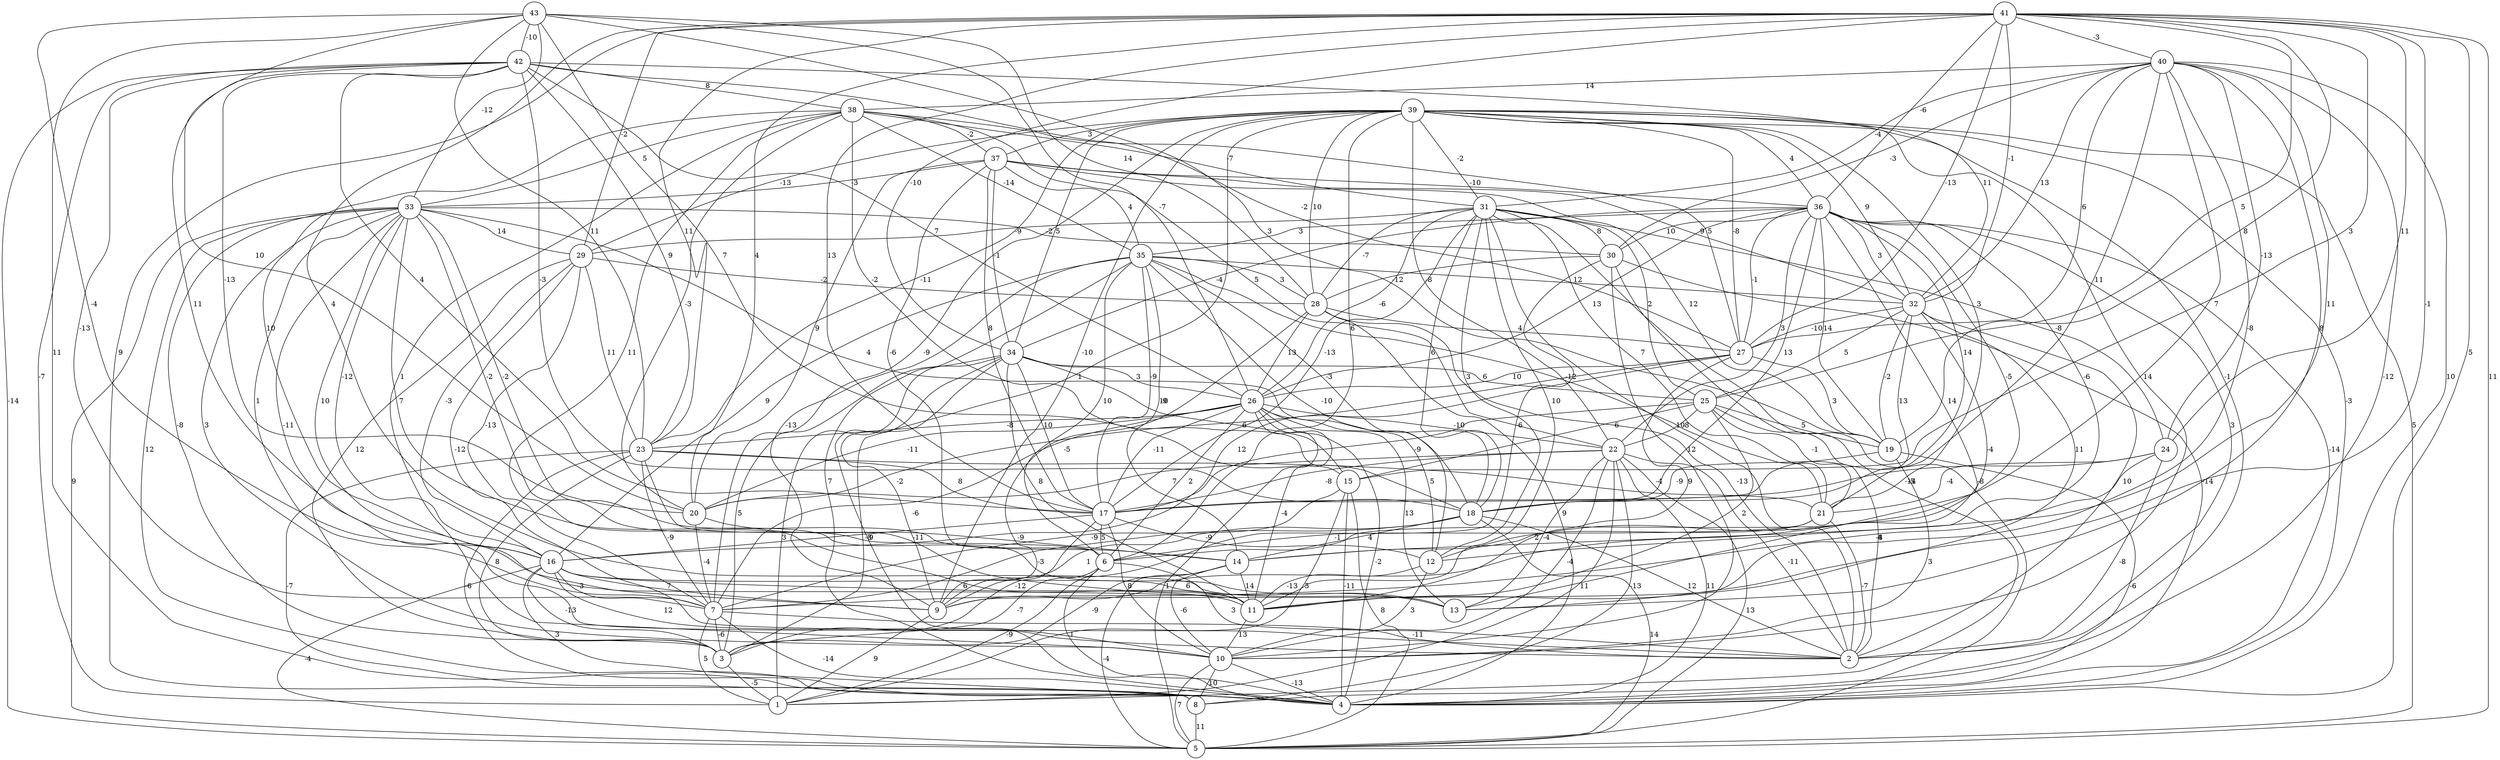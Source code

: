 graph { 
	 fontname="Helvetica,Arial,sans-serif" 
	 node [shape = circle]; 
	 43 -- 4 [label = "11"];
	 43 -- 11 [label = "-4"];
	 43 -- 18 [label = "7"];
	 43 -- 19 [label = "3"];
	 43 -- 20 [label = "10"];
	 43 -- 23 [label = "11"];
	 43 -- 26 [label = "-7"];
	 43 -- 28 [label = "14"];
	 43 -- 33 [label = "-12"];
	 43 -- 42 [label = "-10"];
	 42 -- 1 [label = "-7"];
	 42 -- 5 [label = "-14"];
	 42 -- 7 [label = "-13"];
	 42 -- 16 [label = "11"];
	 42 -- 17 [label = "4"];
	 42 -- 18 [label = "-3"];
	 42 -- 20 [label = "-13"];
	 42 -- 23 [label = "9"];
	 42 -- 26 [label = "7"];
	 42 -- 27 [label = "-2"];
	 42 -- 32 [label = "11"];
	 42 -- 38 [label = "8"];
	 41 -- 4 [label = "5"];
	 41 -- 5 [label = "11"];
	 41 -- 8 [label = "9"];
	 41 -- 11 [label = "-1"];
	 41 -- 13 [label = "4"];
	 41 -- 15 [label = "3"];
	 41 -- 17 [label = "13"];
	 41 -- 19 [label = "8"];
	 41 -- 20 [label = "4"];
	 41 -- 23 [label = "11"];
	 41 -- 24 [label = "11"];
	 41 -- 25 [label = "5"];
	 41 -- 27 [label = "-13"];
	 41 -- 29 [label = "-2"];
	 41 -- 32 [label = "-1"];
	 41 -- 34 [label = "-10"];
	 41 -- 36 [label = "-6"];
	 41 -- 40 [label = "-3"];
	 40 -- 4 [label = "10"];
	 40 -- 6 [label = "7"];
	 40 -- 8 [label = "-12"];
	 40 -- 9 [label = "-8"];
	 40 -- 13 [label = "8"];
	 40 -- 14 [label = "11"];
	 40 -- 17 [label = "11"];
	 40 -- 24 [label = "-13"];
	 40 -- 27 [label = "6"];
	 40 -- 30 [label = "-3"];
	 40 -- 31 [label = "-4"];
	 40 -- 32 [label = "13"];
	 40 -- 38 [label = "14"];
	 39 -- 2 [label = "-1"];
	 39 -- 3 [label = "1"];
	 39 -- 4 [label = "-3"];
	 39 -- 5 [label = "5"];
	 39 -- 6 [label = "6"];
	 39 -- 7 [label = "-9"];
	 39 -- 9 [label = "-10"];
	 39 -- 10 [label = "14"];
	 39 -- 21 [label = "3"];
	 39 -- 22 [label = "-8"];
	 39 -- 23 [label = "-11"];
	 39 -- 27 [label = "-8"];
	 39 -- 28 [label = "10"];
	 39 -- 29 [label = "-13"];
	 39 -- 31 [label = "-2"];
	 39 -- 32 [label = "9"];
	 39 -- 34 [label = "5"];
	 39 -- 36 [label = "4"];
	 39 -- 37 [label = "3"];
	 38 -- 10 [label = "1"];
	 38 -- 11 [label = "11"];
	 38 -- 15 [label = "-2"];
	 38 -- 16 [label = "10"];
	 38 -- 20 [label = "-3"];
	 38 -- 22 [label = "5"];
	 38 -- 27 [label = "5"];
	 38 -- 31 [label = "-7"];
	 38 -- 33 [label = "5"];
	 38 -- 35 [label = "-14"];
	 38 -- 37 [label = "-2"];
	 37 -- 6 [label = "-6"];
	 37 -- 17 [label = "8"];
	 37 -- 19 [label = "12"];
	 37 -- 20 [label = "9"];
	 37 -- 32 [label = "9"];
	 37 -- 33 [label = "-3"];
	 37 -- 34 [label = "-1"];
	 37 -- 35 [label = "4"];
	 37 -- 36 [label = "-10"];
	 36 -- 2 [label = "3"];
	 36 -- 4 [label = "-14"];
	 36 -- 12 [label = "-6"];
	 36 -- 13 [label = "14"];
	 36 -- 14 [label = "-5"];
	 36 -- 18 [label = "13"];
	 36 -- 19 [label = "14"];
	 36 -- 21 [label = "14"];
	 36 -- 22 [label = "3"];
	 36 -- 26 [label = "13"];
	 36 -- 27 [label = "-1"];
	 36 -- 30 [label = "10"];
	 36 -- 32 [label = "3"];
	 36 -- 34 [label = "-4"];
	 36 -- 35 [label = "3"];
	 35 -- 4 [label = "7"];
	 35 -- 6 [label = "10"];
	 35 -- 9 [label = "-13"];
	 35 -- 12 [label = "-10"];
	 35 -- 14 [label = "10"];
	 35 -- 16 [label = "9"];
	 35 -- 17 [label = "-9"];
	 35 -- 18 [label = "-3"];
	 35 -- 21 [label = "-12"];
	 35 -- 28 [label = "3"];
	 35 -- 32 [label = "12"];
	 34 -- 1 [label = "3"];
	 34 -- 3 [label = "5"];
	 34 -- 4 [label = "9"];
	 34 -- 9 [label = "-2"];
	 34 -- 11 [label = "8"];
	 34 -- 15 [label = "-9"];
	 34 -- 17 [label = "10"];
	 34 -- 25 [label = "6"];
	 34 -- 26 [label = "3"];
	 33 -- 2 [label = "-11"];
	 33 -- 3 [label = "-8"];
	 33 -- 4 [label = "12"];
	 33 -- 5 [label = "9"];
	 33 -- 6 [label = "-2"];
	 33 -- 7 [label = "1"];
	 33 -- 9 [label = "10"];
	 33 -- 10 [label = "3"];
	 33 -- 13 [label = "7"];
	 33 -- 14 [label = "-2"];
	 33 -- 16 [label = "-12"];
	 33 -- 18 [label = "4"];
	 33 -- 29 [label = "14"];
	 33 -- 30 [label = "-2"];
	 32 -- 2 [label = "10"];
	 32 -- 9 [label = "-4"];
	 32 -- 13 [label = "11"];
	 32 -- 18 [label = "13"];
	 32 -- 19 [label = "-2"];
	 32 -- 25 [label = "5"];
	 32 -- 27 [label = "-10"];
	 31 -- 2 [label = "10"];
	 31 -- 5 [label = "-8"];
	 31 -- 11 [label = "10"];
	 31 -- 12 [label = "3"];
	 31 -- 17 [label = "-13"];
	 31 -- 18 [label = "6"];
	 31 -- 21 [label = "7"];
	 31 -- 24 [label = "-8"];
	 31 -- 25 [label = "2"];
	 31 -- 26 [label = "-6"];
	 31 -- 28 [label = "-7"];
	 31 -- 29 [label = "-9"];
	 31 -- 30 [label = "8"];
	 30 -- 1 [label = "-5"];
	 30 -- 4 [label = "-14"];
	 30 -- 9 [label = "-6"];
	 30 -- 10 [label = "12"];
	 30 -- 28 [label = "-12"];
	 29 -- 2 [label = "-12"];
	 29 -- 3 [label = "12"];
	 29 -- 7 [label = "-13"];
	 29 -- 16 [label = "-3"];
	 29 -- 23 [label = "11"];
	 29 -- 28 [label = "-2"];
	 28 -- 2 [label = "-13"];
	 28 -- 4 [label = "9"];
	 28 -- 9 [label = "-5"];
	 28 -- 26 [label = "13"];
	 28 -- 27 [label = "4"];
	 27 -- 11 [label = "9"];
	 27 -- 16 [label = "12"];
	 27 -- 19 [label = "3"];
	 27 -- 20 [label = "6"];
	 27 -- 26 [label = "10"];
	 26 -- 4 [label = "-2"];
	 26 -- 5 [label = "1"];
	 26 -- 6 [label = "2"];
	 26 -- 7 [label = "-6"];
	 26 -- 11 [label = "-4"];
	 26 -- 12 [label = "5"];
	 26 -- 13 [label = "13"];
	 26 -- 17 [label = "-11"];
	 26 -- 20 [label = "-11"];
	 26 -- 22 [label = "-10"];
	 26 -- 23 [label = "-8"];
	 25 -- 2 [label = "8"];
	 25 -- 11 [label = "2"];
	 25 -- 15 [label = "6"];
	 25 -- 17 [label = "-9"];
	 25 -- 19 [label = "5"];
	 25 -- 21 [label = "-1"];
	 25 -- 22 [label = "-8"];
	 24 -- 2 [label = "-8"];
	 24 -- 7 [label = "-4"];
	 24 -- 17 [label = "-14"];
	 24 -- 21 [label = "-4"];
	 23 -- 3 [label = "8"];
	 23 -- 4 [label = "-6"];
	 23 -- 7 [label = "-9"];
	 23 -- 8 [label = "-7"];
	 23 -- 11 [label = "-11"];
	 23 -- 17 [label = "8"];
	 23 -- 21 [label = "-4"];
	 22 -- 1 [label = "11"];
	 22 -- 2 [label = "-11"];
	 22 -- 4 [label = "11"];
	 22 -- 5 [label = "13"];
	 22 -- 8 [label = "-13"];
	 22 -- 10 [label = "-4"];
	 22 -- 13 [label = "-4"];
	 22 -- 17 [label = "-8"];
	 22 -- 20 [label = "7"];
	 21 -- 2 [label = "-7"];
	 21 -- 6 [label = "-1"];
	 21 -- 12 [label = "2"];
	 20 -- 7 [label = "-4"];
	 20 -- 14 [label = "-9"];
	 19 -- 4 [label = "-6"];
	 19 -- 10 [label = "3"];
	 19 -- 18 [label = "-9"];
	 18 -- 2 [label = "12"];
	 18 -- 5 [label = "14"];
	 18 -- 7 [label = "-3"];
	 18 -- 9 [label = "1"];
	 18 -- 14 [label = "4"];
	 17 -- 3 [label = "-12"];
	 17 -- 6 [label = "5"];
	 17 -- 10 [label = "8"];
	 17 -- 12 [label = "-9"];
	 17 -- 16 [label = "-8"];
	 16 -- 3 [label = "-13"];
	 16 -- 4 [label = "3"];
	 16 -- 5 [label = "-4"];
	 16 -- 7 [label = "-3"];
	 16 -- 9 [label = "7"];
	 16 -- 10 [label = "12"];
	 16 -- 11 [label = "6"];
	 16 -- 13 [label = "6"];
	 15 -- 1 [label = "5"];
	 15 -- 4 [label = "-11"];
	 15 -- 5 [label = "8"];
	 15 -- 7 [label = "-9"];
	 14 -- 3 [label = "-9"];
	 14 -- 5 [label = "-4"];
	 14 -- 10 [label = "-6"];
	 14 -- 11 [label = "14"];
	 12 -- 10 [label = "3"];
	 12 -- 11 [label = "-13"];
	 11 -- 10 [label = "13"];
	 10 -- 4 [label = "-13"];
	 10 -- 5 [label = "7"];
	 10 -- 8 [label = "10"];
	 9 -- 1 [label = "9"];
	 8 -- 5 [label = "11"];
	 7 -- 1 [label = "5"];
	 7 -- 2 [label = "-11"];
	 7 -- 3 [label = "-6"];
	 7 -- 4 [label = "-14"];
	 6 -- 1 [label = "-9"];
	 6 -- 2 [label = "3"];
	 6 -- 3 [label = "-7"];
	 6 -- 4 [label = "1"];
	 3 -- 1 [label = "-5"];
	 1;
	 2;
	 3;
	 4;
	 5;
	 6;
	 7;
	 8;
	 9;
	 10;
	 11;
	 12;
	 13;
	 14;
	 15;
	 16;
	 17;
	 18;
	 19;
	 20;
	 21;
	 22;
	 23;
	 24;
	 25;
	 26;
	 27;
	 28;
	 29;
	 30;
	 31;
	 32;
	 33;
	 34;
	 35;
	 36;
	 37;
	 38;
	 39;
	 40;
	 41;
	 42;
	 43;
}
